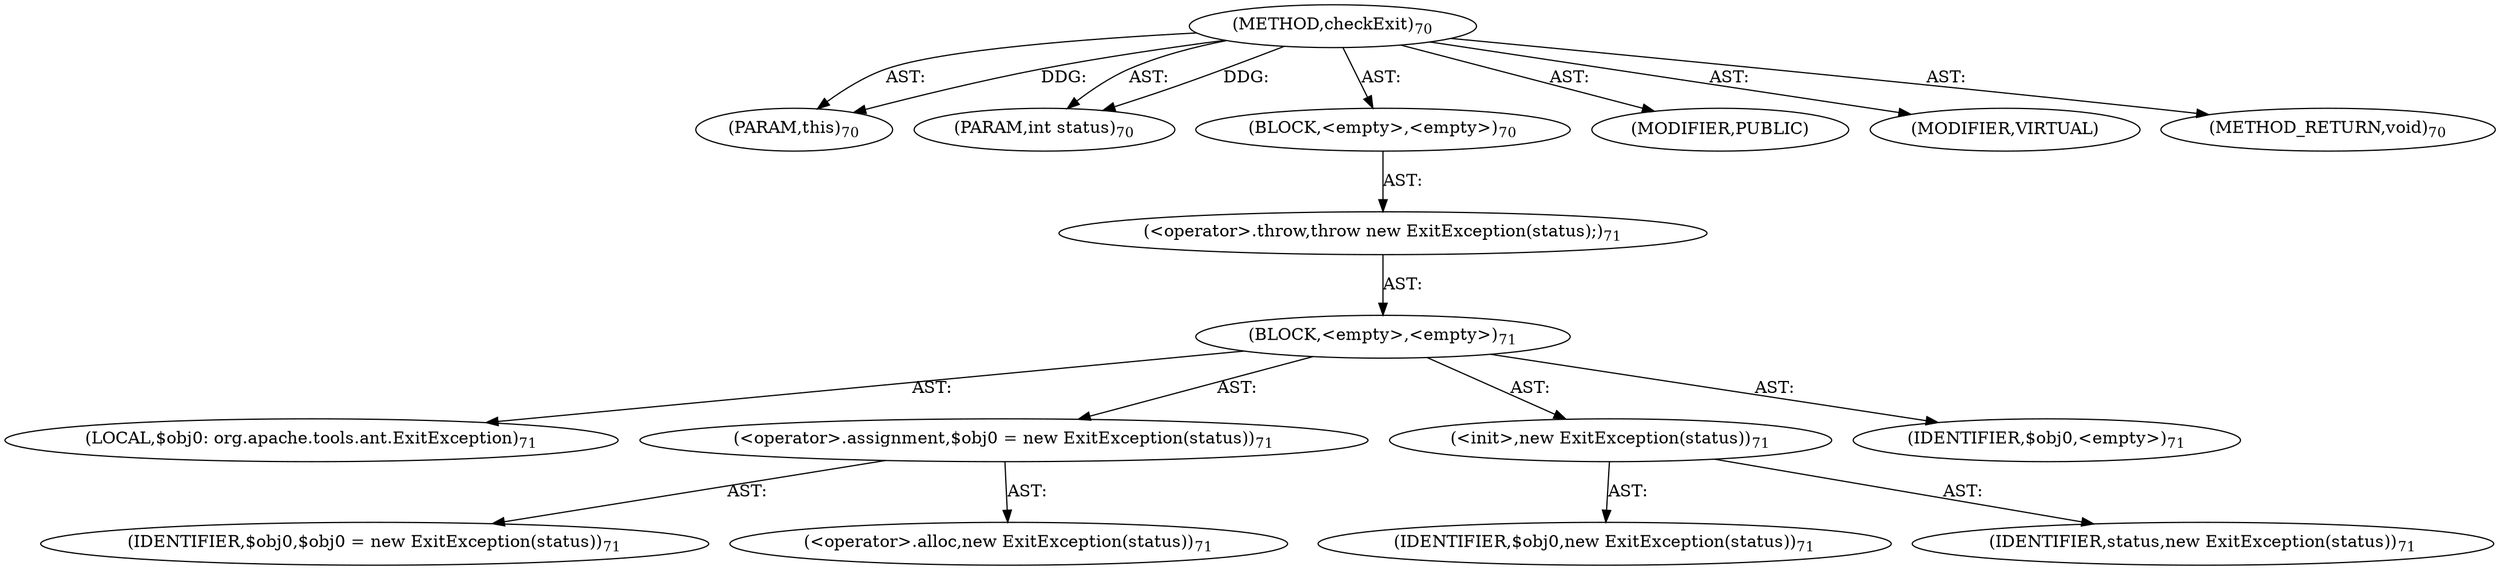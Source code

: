 digraph "checkExit" {  
"111669149696" [label = <(METHOD,checkExit)<SUB>70</SUB>> ]
"115964116992" [label = <(PARAM,this)<SUB>70</SUB>> ]
"115964116993" [label = <(PARAM,int status)<SUB>70</SUB>> ]
"25769803776" [label = <(BLOCK,&lt;empty&gt;,&lt;empty&gt;)<SUB>70</SUB>> ]
"30064771072" [label = <(&lt;operator&gt;.throw,throw new ExitException(status);)<SUB>71</SUB>> ]
"25769803777" [label = <(BLOCK,&lt;empty&gt;,&lt;empty&gt;)<SUB>71</SUB>> ]
"94489280512" [label = <(LOCAL,$obj0: org.apache.tools.ant.ExitException)<SUB>71</SUB>> ]
"30064771073" [label = <(&lt;operator&gt;.assignment,$obj0 = new ExitException(status))<SUB>71</SUB>> ]
"68719476736" [label = <(IDENTIFIER,$obj0,$obj0 = new ExitException(status))<SUB>71</SUB>> ]
"30064771074" [label = <(&lt;operator&gt;.alloc,new ExitException(status))<SUB>71</SUB>> ]
"30064771075" [label = <(&lt;init&gt;,new ExitException(status))<SUB>71</SUB>> ]
"68719476737" [label = <(IDENTIFIER,$obj0,new ExitException(status))<SUB>71</SUB>> ]
"68719476738" [label = <(IDENTIFIER,status,new ExitException(status))<SUB>71</SUB>> ]
"68719476739" [label = <(IDENTIFIER,$obj0,&lt;empty&gt;)<SUB>71</SUB>> ]
"133143986176" [label = <(MODIFIER,PUBLIC)> ]
"133143986177" [label = <(MODIFIER,VIRTUAL)> ]
"128849018880" [label = <(METHOD_RETURN,void)<SUB>70</SUB>> ]
  "111669149696" -> "115964116992"  [ label = "AST: "] 
  "111669149696" -> "115964116993"  [ label = "AST: "] 
  "111669149696" -> "25769803776"  [ label = "AST: "] 
  "111669149696" -> "133143986176"  [ label = "AST: "] 
  "111669149696" -> "133143986177"  [ label = "AST: "] 
  "111669149696" -> "128849018880"  [ label = "AST: "] 
  "25769803776" -> "30064771072"  [ label = "AST: "] 
  "30064771072" -> "25769803777"  [ label = "AST: "] 
  "25769803777" -> "94489280512"  [ label = "AST: "] 
  "25769803777" -> "30064771073"  [ label = "AST: "] 
  "25769803777" -> "30064771075"  [ label = "AST: "] 
  "25769803777" -> "68719476739"  [ label = "AST: "] 
  "30064771073" -> "68719476736"  [ label = "AST: "] 
  "30064771073" -> "30064771074"  [ label = "AST: "] 
  "30064771075" -> "68719476737"  [ label = "AST: "] 
  "30064771075" -> "68719476738"  [ label = "AST: "] 
  "111669149696" -> "115964116992"  [ label = "DDG: "] 
  "111669149696" -> "115964116993"  [ label = "DDG: "] 
}

